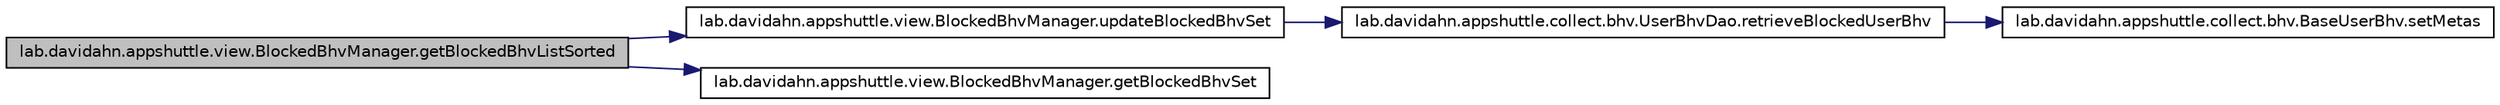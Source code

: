 digraph G
{
 // INTERACTIVE_SVG=YES
  edge [fontname="Helvetica",fontsize="10",labelfontname="Helvetica",labelfontsize="10"];
  node [fontname="Helvetica",fontsize="10",shape=record];
  rankdir="LR";
  Node1 [label="lab.davidahn.appshuttle.view.BlockedBhvManager.getBlockedBhvListSorted",height=0.2,width=0.4,color="black", fillcolor="grey75", style="filled" fontcolor="black"];
  Node1 -> Node2 [color="midnightblue",fontsize="10",style="solid"];
  Node2 [label="lab.davidahn.appshuttle.view.BlockedBhvManager.updateBlockedBhvSet",height=0.2,width=0.4,color="black", fillcolor="white", style="filled",URL="$classlab_1_1davidahn_1_1appshuttle_1_1view_1_1_blocked_bhv_manager.html#a3adb57c6599b945e538f892372790358"];
  Node2 -> Node3 [color="midnightblue",fontsize="10",style="solid"];
  Node3 [label="lab.davidahn.appshuttle.collect.bhv.UserBhvDao.retrieveBlockedUserBhv",height=0.2,width=0.4,color="black", fillcolor="white", style="filled",URL="$classlab_1_1davidahn_1_1appshuttle_1_1collect_1_1bhv_1_1_user_bhv_dao.html#a1e7dfd630cac9e84c4f06d1dc85657de"];
  Node3 -> Node4 [color="midnightblue",fontsize="10",style="solid"];
  Node4 [label="lab.davidahn.appshuttle.collect.bhv.BaseUserBhv.setMetas",height=0.2,width=0.4,color="black", fillcolor="white", style="filled",URL="$classlab_1_1davidahn_1_1appshuttle_1_1collect_1_1bhv_1_1_base_user_bhv.html#a21cee262eff40050a1d57ae743ad8a37"];
  Node1 -> Node5 [color="midnightblue",fontsize="10",style="solid"];
  Node5 [label="lab.davidahn.appshuttle.view.BlockedBhvManager.getBlockedBhvSet",height=0.2,width=0.4,color="black", fillcolor="white", style="filled",URL="$classlab_1_1davidahn_1_1appshuttle_1_1view_1_1_blocked_bhv_manager.html#a200d33e8f25498abf577c410e671f86d"];
}
